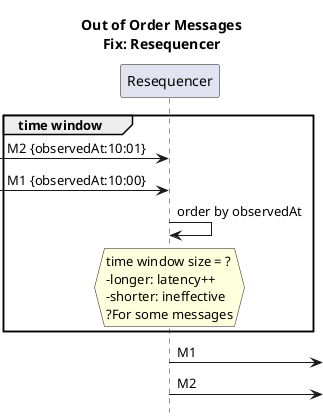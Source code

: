 @startuml
title Out of Order Messages\nFix: Resequencer
hide footbox

group time window
    ->Resequencer: M2 {observedAt:10:01}
    ->Resequencer: M1 {observedAt:10:00}

    '->Resequencer: M2 {seq:42}
    '->Resequencer: M1 {seq:41}

    Resequencer->Resequencer: order by observedAt
    hnote over Resequencer: time window size = ?\n-longer: latency++\n-shorter: ineffective\n?For some messages
end
Resequencer->:M1
Resequencer->:M2
@enduml

